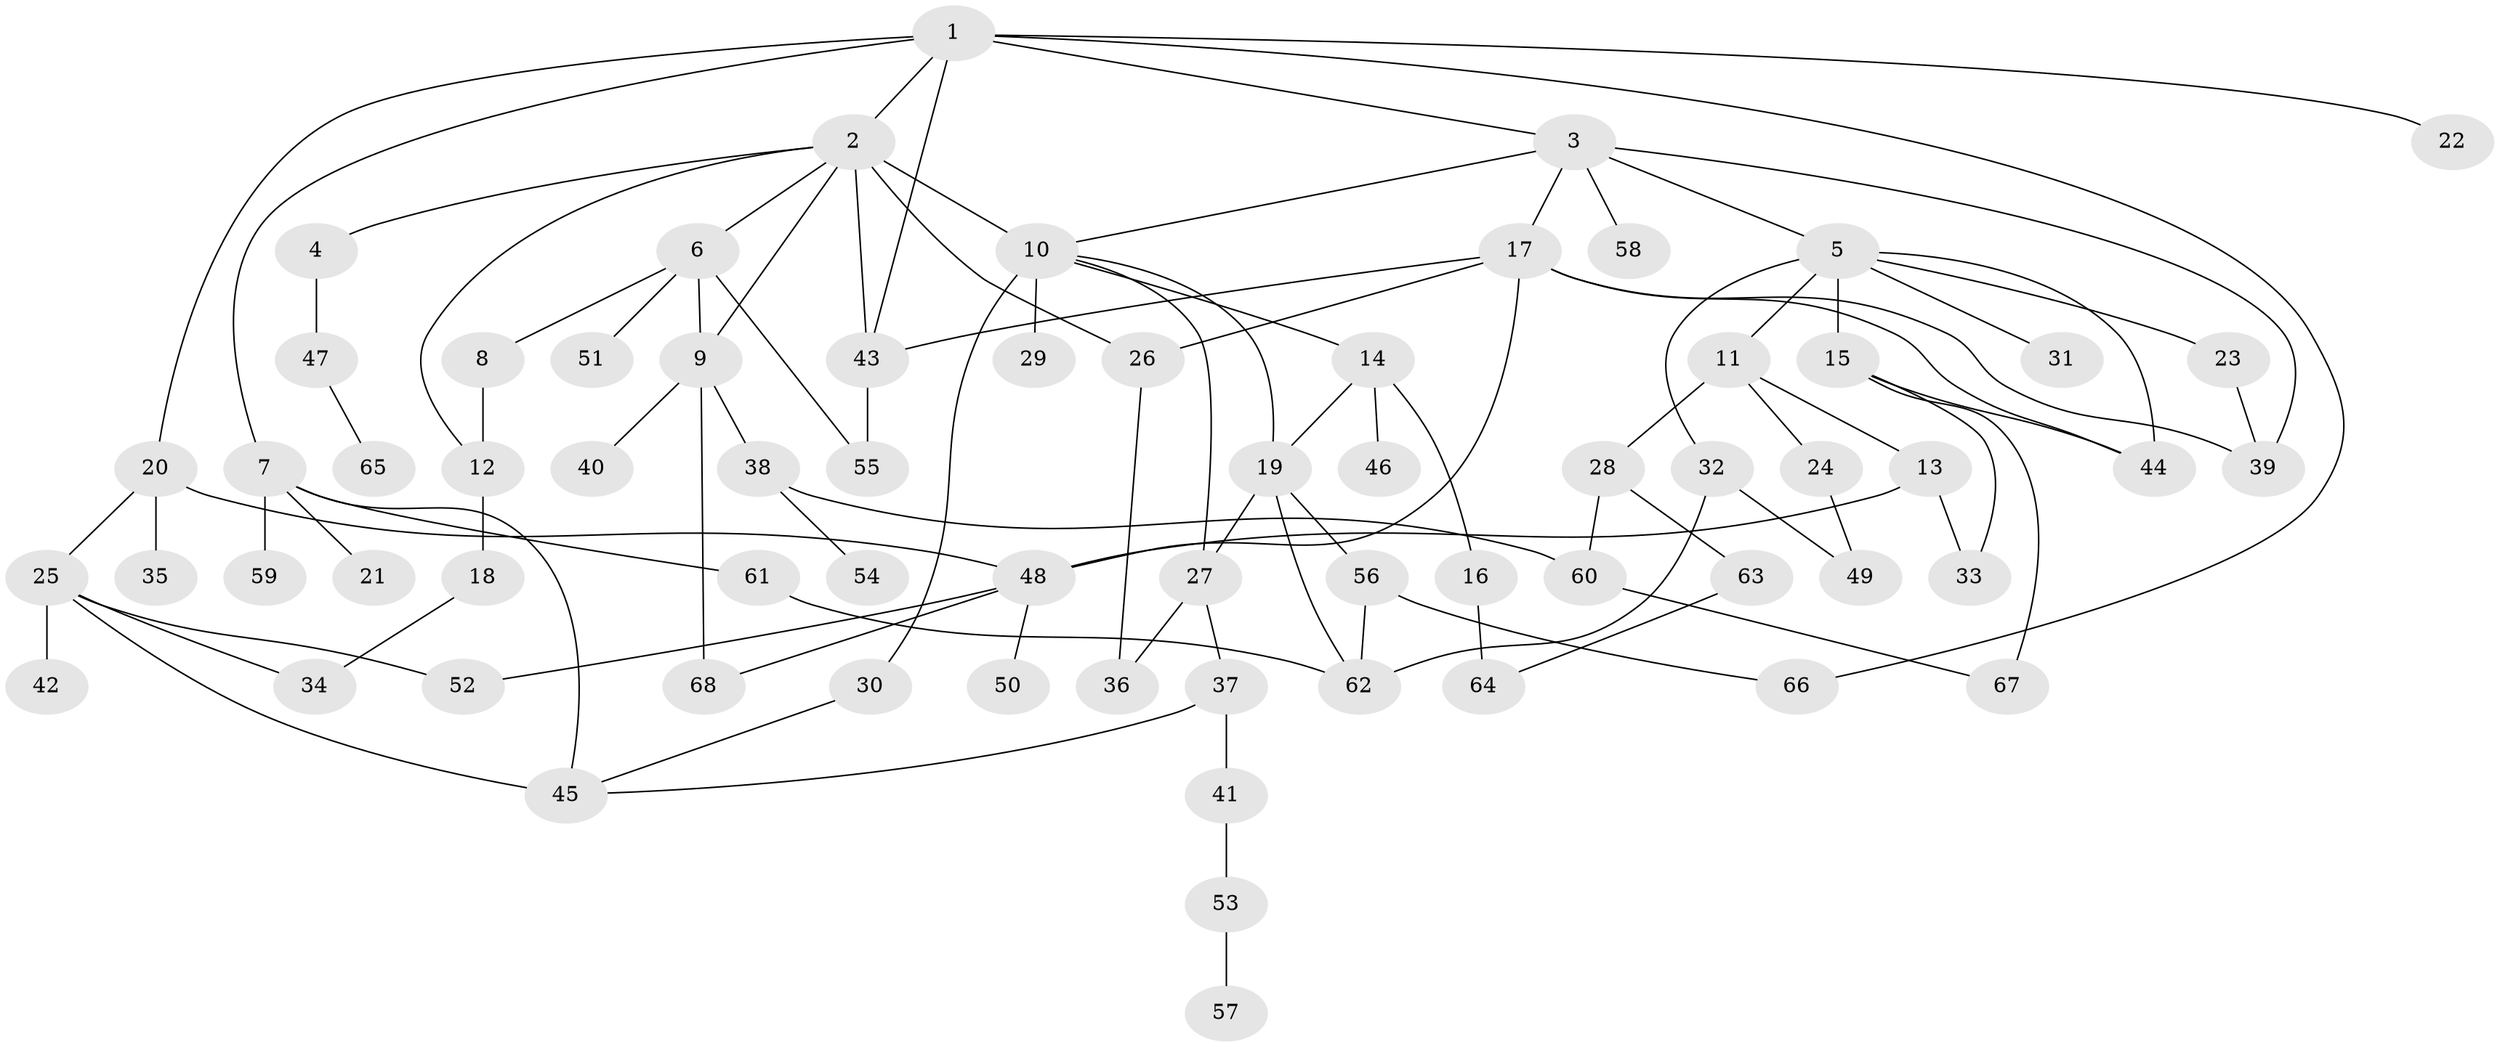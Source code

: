 // original degree distribution, {8: 0.014705882352941176, 5: 0.051470588235294115, 7: 0.022058823529411766, 3: 0.19117647058823528, 6: 0.022058823529411766, 4: 0.09558823529411764, 2: 0.27941176470588236, 1: 0.3235294117647059}
// Generated by graph-tools (version 1.1) at 2025/34/03/09/25 02:34:06]
// undirected, 68 vertices, 98 edges
graph export_dot {
graph [start="1"]
  node [color=gray90,style=filled];
  1;
  2;
  3;
  4;
  5;
  6;
  7;
  8;
  9;
  10;
  11;
  12;
  13;
  14;
  15;
  16;
  17;
  18;
  19;
  20;
  21;
  22;
  23;
  24;
  25;
  26;
  27;
  28;
  29;
  30;
  31;
  32;
  33;
  34;
  35;
  36;
  37;
  38;
  39;
  40;
  41;
  42;
  43;
  44;
  45;
  46;
  47;
  48;
  49;
  50;
  51;
  52;
  53;
  54;
  55;
  56;
  57;
  58;
  59;
  60;
  61;
  62;
  63;
  64;
  65;
  66;
  67;
  68;
  1 -- 2 [weight=1.0];
  1 -- 3 [weight=1.0];
  1 -- 7 [weight=1.0];
  1 -- 20 [weight=1.0];
  1 -- 22 [weight=1.0];
  1 -- 43 [weight=1.0];
  1 -- 66 [weight=1.0];
  2 -- 4 [weight=1.0];
  2 -- 6 [weight=1.0];
  2 -- 9 [weight=1.0];
  2 -- 10 [weight=3.0];
  2 -- 12 [weight=1.0];
  2 -- 26 [weight=1.0];
  2 -- 43 [weight=1.0];
  3 -- 5 [weight=1.0];
  3 -- 10 [weight=1.0];
  3 -- 17 [weight=1.0];
  3 -- 39 [weight=1.0];
  3 -- 58 [weight=1.0];
  4 -- 47 [weight=1.0];
  5 -- 11 [weight=1.0];
  5 -- 15 [weight=1.0];
  5 -- 23 [weight=1.0];
  5 -- 31 [weight=1.0];
  5 -- 32 [weight=1.0];
  5 -- 44 [weight=1.0];
  6 -- 8 [weight=1.0];
  6 -- 9 [weight=1.0];
  6 -- 51 [weight=1.0];
  6 -- 55 [weight=1.0];
  7 -- 21 [weight=1.0];
  7 -- 45 [weight=1.0];
  7 -- 59 [weight=1.0];
  7 -- 61 [weight=1.0];
  8 -- 12 [weight=2.0];
  9 -- 38 [weight=1.0];
  9 -- 40 [weight=1.0];
  9 -- 68 [weight=1.0];
  10 -- 14 [weight=1.0];
  10 -- 19 [weight=2.0];
  10 -- 27 [weight=1.0];
  10 -- 29 [weight=3.0];
  10 -- 30 [weight=1.0];
  11 -- 13 [weight=1.0];
  11 -- 24 [weight=1.0];
  11 -- 28 [weight=1.0];
  12 -- 18 [weight=1.0];
  13 -- 33 [weight=1.0];
  13 -- 48 [weight=1.0];
  14 -- 16 [weight=1.0];
  14 -- 19 [weight=1.0];
  14 -- 46 [weight=1.0];
  15 -- 33 [weight=1.0];
  15 -- 44 [weight=1.0];
  15 -- 67 [weight=1.0];
  16 -- 64 [weight=1.0];
  17 -- 26 [weight=1.0];
  17 -- 39 [weight=1.0];
  17 -- 43 [weight=1.0];
  17 -- 44 [weight=1.0];
  17 -- 48 [weight=1.0];
  18 -- 34 [weight=1.0];
  19 -- 27 [weight=2.0];
  19 -- 56 [weight=1.0];
  19 -- 62 [weight=1.0];
  20 -- 25 [weight=1.0];
  20 -- 35 [weight=1.0];
  20 -- 48 [weight=1.0];
  23 -- 39 [weight=3.0];
  24 -- 49 [weight=1.0];
  25 -- 34 [weight=1.0];
  25 -- 42 [weight=1.0];
  25 -- 45 [weight=2.0];
  25 -- 52 [weight=1.0];
  26 -- 36 [weight=1.0];
  27 -- 36 [weight=1.0];
  27 -- 37 [weight=1.0];
  28 -- 60 [weight=1.0];
  28 -- 63 [weight=1.0];
  30 -- 45 [weight=1.0];
  32 -- 49 [weight=1.0];
  32 -- 62 [weight=1.0];
  37 -- 41 [weight=1.0];
  37 -- 45 [weight=1.0];
  38 -- 54 [weight=1.0];
  38 -- 60 [weight=1.0];
  41 -- 53 [weight=1.0];
  43 -- 55 [weight=1.0];
  47 -- 65 [weight=1.0];
  48 -- 50 [weight=1.0];
  48 -- 52 [weight=1.0];
  48 -- 68 [weight=1.0];
  53 -- 57 [weight=1.0];
  56 -- 62 [weight=1.0];
  56 -- 66 [weight=1.0];
  60 -- 67 [weight=1.0];
  61 -- 62 [weight=1.0];
  63 -- 64 [weight=1.0];
}
